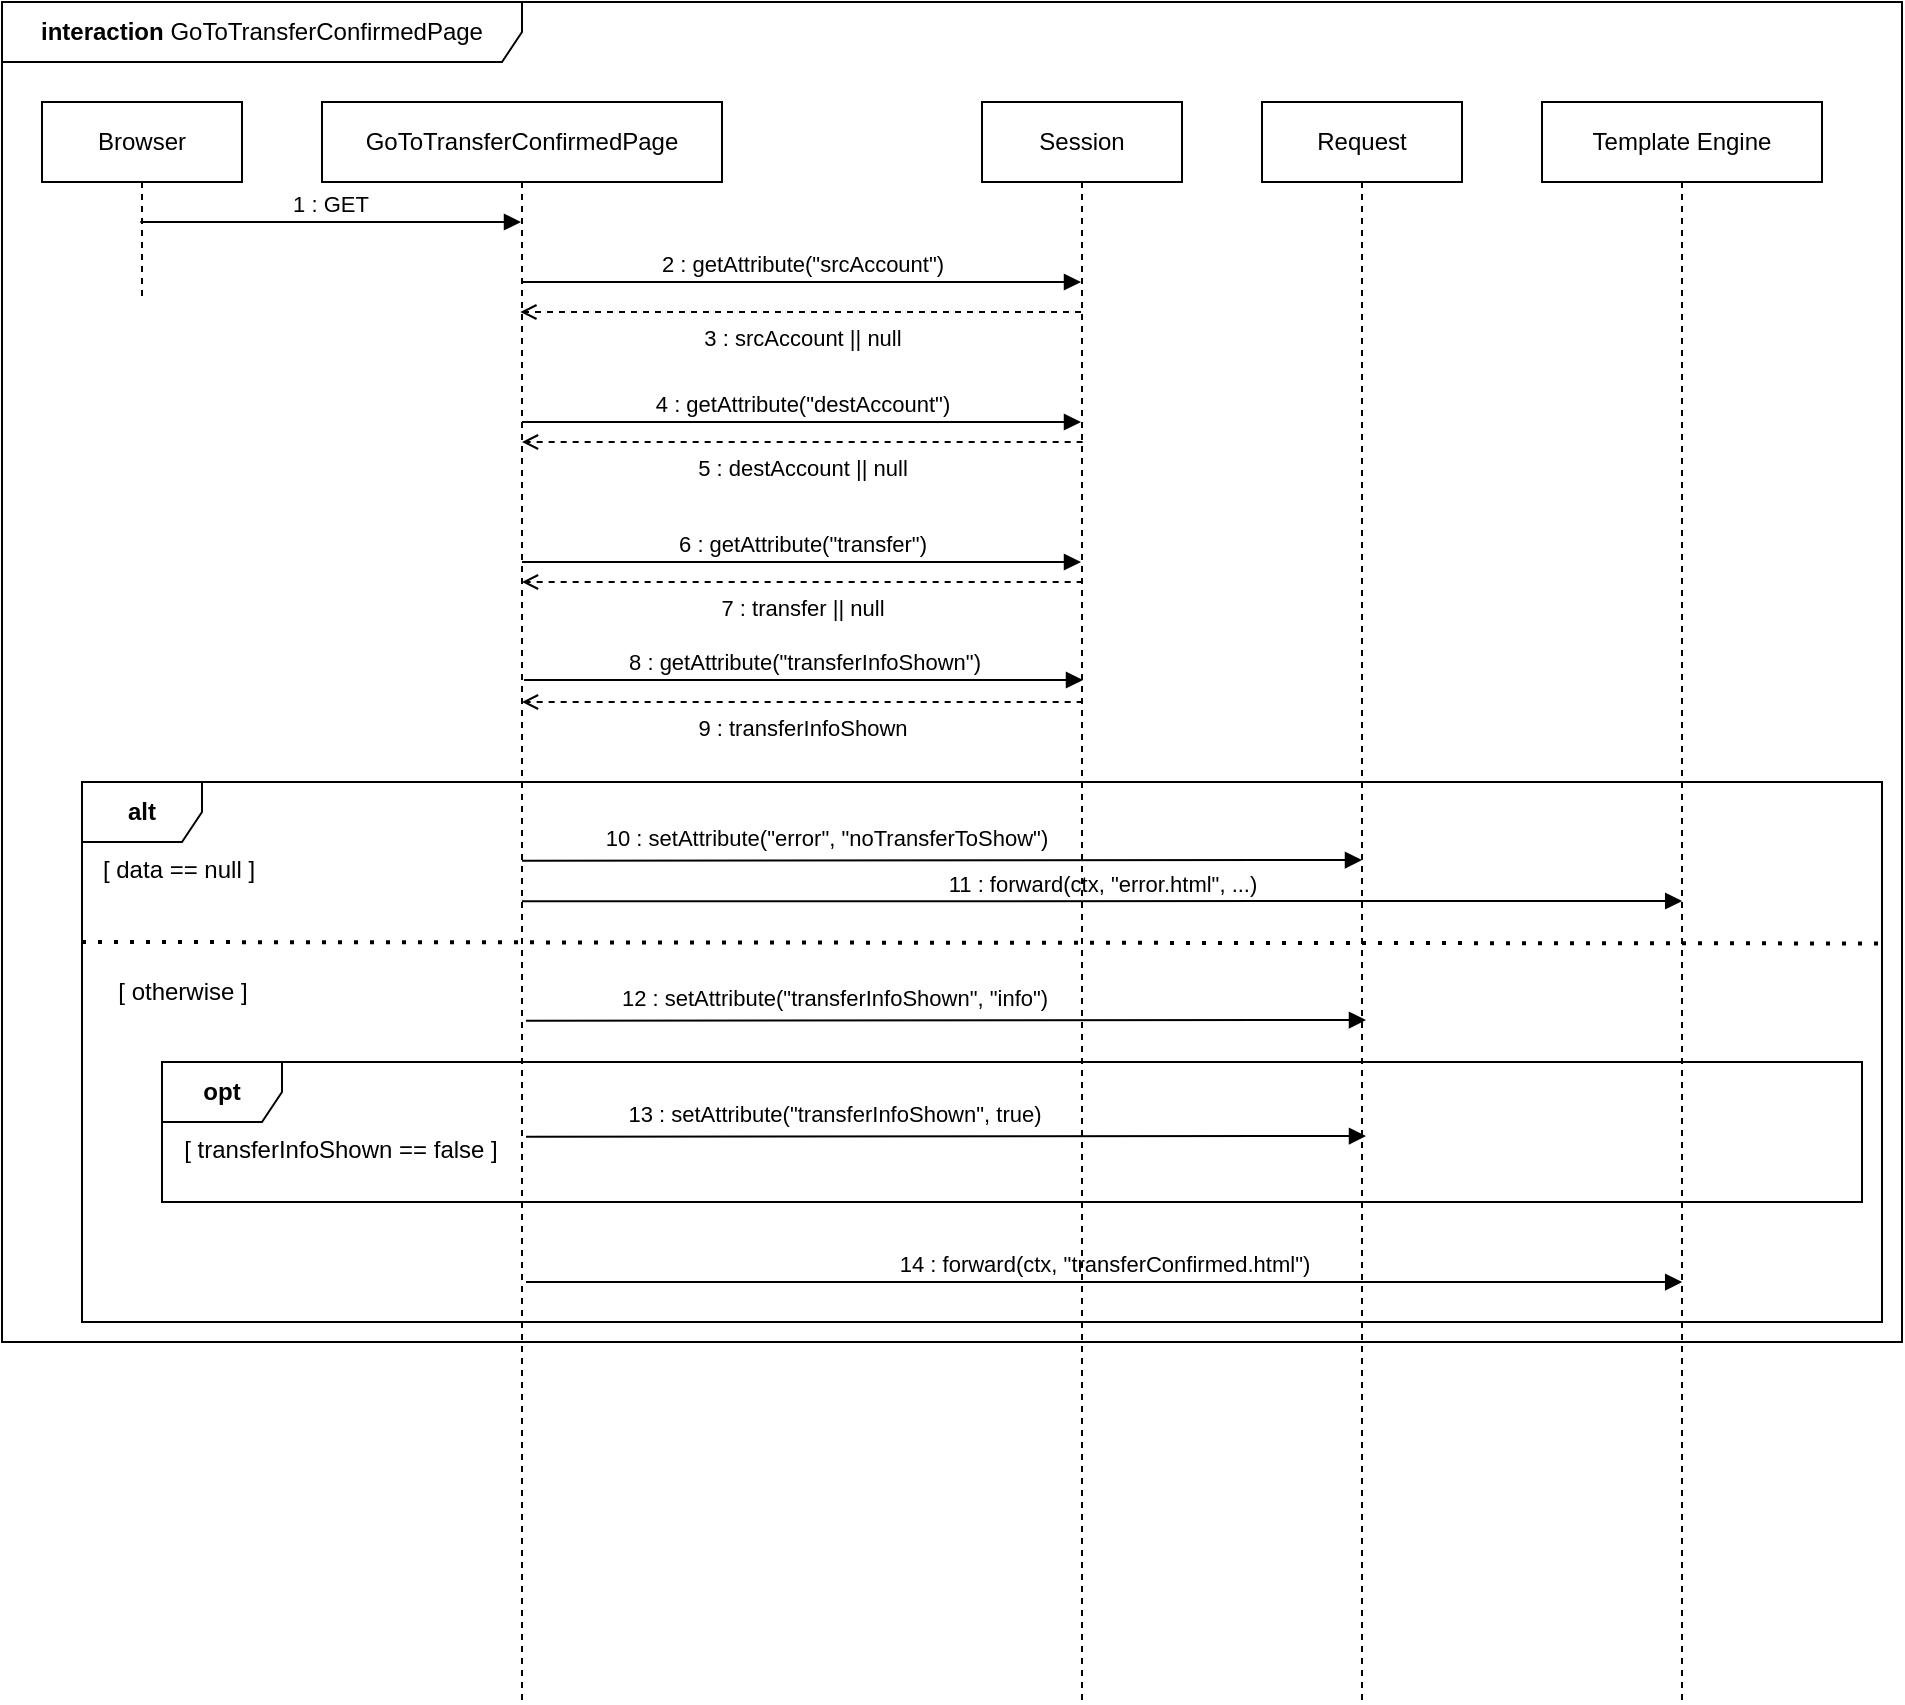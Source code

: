 <mxfile version="20.2.7" type="device"><diagram id="MGBH9KJMYsAw-NpBJlKy" name="Pagina-1"><mxGraphModel dx="1736" dy="918" grid="1" gridSize="10" guides="1" tooltips="1" connect="1" arrows="1" fold="1" page="1" pageScale="1" pageWidth="827" pageHeight="1169" math="0" shadow="0"><root><mxCell id="0"/><mxCell id="1" parent="0"/><mxCell id="Saegmi9vcP_WkpNnHRly-124" value="&lt;b&gt;interaction &lt;/b&gt;GoToTransferConfirmedPage" style="shape=umlFrame;whiteSpace=wrap;html=1;width=260;height=30;" vertex="1" parent="1"><mxGeometry x="40" y="40" width="950" height="670" as="geometry"/></mxCell><mxCell id="Saegmi9vcP_WkpNnHRly-125" value="Browser" style="shape=umlLifeline;perimeter=lifelinePerimeter;whiteSpace=wrap;html=1;container=1;collapsible=0;recursiveResize=0;outlineConnect=0;" vertex="1" parent="1"><mxGeometry x="60" y="90" width="100" height="100" as="geometry"/></mxCell><mxCell id="Saegmi9vcP_WkpNnHRly-126" value="GoToTransferConfirmedPage" style="shape=umlLifeline;perimeter=lifelinePerimeter;whiteSpace=wrap;html=1;container=1;collapsible=0;recursiveResize=0;outlineConnect=0;" vertex="1" parent="1"><mxGeometry x="200" y="90" width="200" height="800" as="geometry"/></mxCell><mxCell id="Saegmi9vcP_WkpNnHRly-131" value="2 : getAttribute(&quot;srcAccount&quot;)" style="html=1;verticalAlign=bottom;labelBackgroundColor=none;endArrow=block;endFill=1;rounded=0;" edge="1" parent="Saegmi9vcP_WkpNnHRly-126" target="Saegmi9vcP_WkpNnHRly-128"><mxGeometry width="160" relative="1" as="geometry"><mxPoint x="100" y="90" as="sourcePoint"/><mxPoint x="260" y="90" as="targetPoint"/></mxGeometry></mxCell><mxCell id="Saegmi9vcP_WkpNnHRly-127" value="1 : GET" style="html=1;verticalAlign=bottom;labelBackgroundColor=none;endArrow=block;endFill=1;rounded=0;" edge="1" parent="1"><mxGeometry width="160" relative="1" as="geometry"><mxPoint x="109.167" y="150" as="sourcePoint"/><mxPoint x="299.5" y="150" as="targetPoint"/></mxGeometry></mxCell><mxCell id="Saegmi9vcP_WkpNnHRly-128" value="Session" style="shape=umlLifeline;perimeter=lifelinePerimeter;whiteSpace=wrap;html=1;container=1;collapsible=0;recursiveResize=0;outlineConnect=0;" vertex="1" parent="1"><mxGeometry x="530" y="90" width="100" height="800" as="geometry"/></mxCell><mxCell id="Saegmi9vcP_WkpNnHRly-133" value="4 : getAttribute(&quot;destAccount&quot;)" style="html=1;verticalAlign=bottom;labelBackgroundColor=none;endArrow=block;endFill=1;rounded=0;" edge="1" parent="Saegmi9vcP_WkpNnHRly-128"><mxGeometry width="160" relative="1" as="geometry"><mxPoint x="-230" y="160" as="sourcePoint"/><mxPoint x="49.5" y="160" as="targetPoint"/></mxGeometry></mxCell><mxCell id="Saegmi9vcP_WkpNnHRly-136" value="7 : transfer || null" style="html=1;verticalAlign=top;labelBackgroundColor=none;endArrow=open;endFill=0;dashed=1;rounded=0;" edge="1" parent="Saegmi9vcP_WkpNnHRly-128"><mxGeometry width="160" relative="1" as="geometry"><mxPoint x="50.33" y="240" as="sourcePoint"/><mxPoint x="-230.003" y="240" as="targetPoint"/></mxGeometry></mxCell><mxCell id="Saegmi9vcP_WkpNnHRly-129" value="Request" style="shape=umlLifeline;perimeter=lifelinePerimeter;whiteSpace=wrap;html=1;container=1;collapsible=0;recursiveResize=0;outlineConnect=0;" vertex="1" parent="1"><mxGeometry x="670" y="90" width="100" height="800" as="geometry"/></mxCell><mxCell id="Saegmi9vcP_WkpNnHRly-130" value="Template Engine" style="shape=umlLifeline;perimeter=lifelinePerimeter;whiteSpace=wrap;html=1;container=1;collapsible=0;recursiveResize=0;outlineConnect=0;" vertex="1" parent="1"><mxGeometry x="810" y="90" width="140" height="800" as="geometry"/></mxCell><mxCell id="Saegmi9vcP_WkpNnHRly-132" value="3 : srcAccount || null" style="html=1;verticalAlign=top;labelBackgroundColor=none;endArrow=open;endFill=0;dashed=1;rounded=0;" edge="1" parent="1"><mxGeometry width="160" relative="1" as="geometry"><mxPoint x="579.5" y="195" as="sourcePoint"/><mxPoint x="299.167" y="195" as="targetPoint"/></mxGeometry></mxCell><mxCell id="Saegmi9vcP_WkpNnHRly-134" value="5 : destAccount || null" style="html=1;verticalAlign=top;labelBackgroundColor=none;endArrow=open;endFill=0;dashed=1;rounded=0;" edge="1" parent="1"><mxGeometry width="160" relative="1" as="geometry"><mxPoint x="580.33" y="260" as="sourcePoint"/><mxPoint x="299.997" y="260" as="targetPoint"/></mxGeometry></mxCell><mxCell id="Saegmi9vcP_WkpNnHRly-135" value="6 : getAttribute(&quot;transfer&quot;)" style="html=1;verticalAlign=bottom;labelBackgroundColor=none;endArrow=block;endFill=1;rounded=0;" edge="1" parent="1"><mxGeometry width="160" relative="1" as="geometry"><mxPoint x="300" y="320" as="sourcePoint"/><mxPoint x="579.5" y="320" as="targetPoint"/></mxGeometry></mxCell><mxCell id="Saegmi9vcP_WkpNnHRly-137" value="8 : getAttribute(&quot;transferInfoShown&quot;)" style="html=1;verticalAlign=bottom;labelBackgroundColor=none;endArrow=block;endFill=1;rounded=0;" edge="1" parent="1"><mxGeometry width="160" relative="1" as="geometry"><mxPoint x="301" y="379" as="sourcePoint"/><mxPoint x="580.5" y="379" as="targetPoint"/></mxGeometry></mxCell><mxCell id="Saegmi9vcP_WkpNnHRly-138" value="9 : transferInfoShown" style="html=1;verticalAlign=top;labelBackgroundColor=none;endArrow=open;endFill=0;dashed=1;rounded=0;" edge="1" parent="1"><mxGeometry width="160" relative="1" as="geometry"><mxPoint x="580.33" y="390" as="sourcePoint"/><mxPoint x="299.997" y="390" as="targetPoint"/></mxGeometry></mxCell><mxCell id="Saegmi9vcP_WkpNnHRly-139" value="&lt;b&gt;alt&lt;/b&gt;" style="shape=umlFrame;whiteSpace=wrap;html=1;" vertex="1" parent="1"><mxGeometry x="80" y="430" width="900" height="270" as="geometry"/></mxCell><mxCell id="Saegmi9vcP_WkpNnHRly-140" value="[ data == null ]" style="text;html=1;align=center;verticalAlign=middle;resizable=0;points=[];autosize=1;strokeColor=none;fillColor=none;" vertex="1" parent="1"><mxGeometry x="78" y="459" width="100" height="30" as="geometry"/></mxCell><mxCell id="Saegmi9vcP_WkpNnHRly-141" value="" style="html=1;verticalAlign=bottom;labelBackgroundColor=none;endArrow=block;endFill=1;rounded=0;" edge="1" parent="1"><mxGeometry width="160" relative="1" as="geometry"><mxPoint x="300" y="469.33" as="sourcePoint"/><mxPoint x="720" y="469" as="targetPoint"/></mxGeometry></mxCell><mxCell id="Saegmi9vcP_WkpNnHRly-142" value="10 : setAttribute(&quot;error&quot;, &quot;noTransferToShow&quot;)" style="edgeLabel;html=1;align=center;verticalAlign=middle;resizable=0;points=[];" vertex="1" connectable="0" parent="Saegmi9vcP_WkpNnHRly-141"><mxGeometry x="-0.294" y="-3" relative="1" as="geometry"><mxPoint x="3" y="-14" as="offset"/></mxGeometry></mxCell><mxCell id="Saegmi9vcP_WkpNnHRly-143" value="11 : forward(ctx, &quot;error.html&quot;, ...)" style="html=1;verticalAlign=bottom;labelBackgroundColor=none;endArrow=block;endFill=1;rounded=0;entryX=0.889;entryY=0.125;entryDx=0;entryDy=0;entryPerimeter=0;" edge="1" parent="1"><mxGeometry width="160" relative="1" as="geometry"><mxPoint x="300" y="489.67" as="sourcePoint"/><mxPoint x="880.1" y="489.5" as="targetPoint"/></mxGeometry></mxCell><mxCell id="Saegmi9vcP_WkpNnHRly-145" value="" style="endArrow=none;dashed=1;html=1;dashPattern=1 3;strokeWidth=2;rounded=0;entryX=1.002;entryY=0.299;entryDx=0;entryDy=0;entryPerimeter=0;" edge="1" parent="1" target="Saegmi9vcP_WkpNnHRly-139"><mxGeometry width="50" height="50" relative="1" as="geometry"><mxPoint x="80" y="510" as="sourcePoint"/><mxPoint x="610" y="580" as="targetPoint"/></mxGeometry></mxCell><mxCell id="Saegmi9vcP_WkpNnHRly-146" value="[ otherwise ]" style="text;html=1;align=center;verticalAlign=middle;resizable=0;points=[];autosize=1;strokeColor=none;fillColor=none;" vertex="1" parent="1"><mxGeometry x="85" y="520" width="90" height="30" as="geometry"/></mxCell><mxCell id="Saegmi9vcP_WkpNnHRly-147" value="" style="html=1;verticalAlign=bottom;labelBackgroundColor=none;endArrow=block;endFill=1;rounded=0;" edge="1" parent="1"><mxGeometry width="160" relative="1" as="geometry"><mxPoint x="302" y="549.33" as="sourcePoint"/><mxPoint x="722" y="549" as="targetPoint"/></mxGeometry></mxCell><mxCell id="Saegmi9vcP_WkpNnHRly-148" value="12 : setAttribute(&quot;transferInfoShown&quot;, &quot;info&quot;)" style="edgeLabel;html=1;align=center;verticalAlign=middle;resizable=0;points=[];" vertex="1" connectable="0" parent="Saegmi9vcP_WkpNnHRly-147"><mxGeometry x="-0.294" y="-3" relative="1" as="geometry"><mxPoint x="5" y="-14" as="offset"/></mxGeometry></mxCell><mxCell id="Saegmi9vcP_WkpNnHRly-149" value="&lt;b&gt;opt&lt;/b&gt;" style="shape=umlFrame;whiteSpace=wrap;html=1;" vertex="1" parent="1"><mxGeometry x="120" y="570" width="850" height="70" as="geometry"/></mxCell><mxCell id="Saegmi9vcP_WkpNnHRly-150" value="[ transferInfoShown == false ]" style="text;html=1;align=center;verticalAlign=middle;resizable=0;points=[];autosize=1;strokeColor=none;fillColor=none;" vertex="1" parent="1"><mxGeometry x="119" y="599" width="180" height="30" as="geometry"/></mxCell><mxCell id="Saegmi9vcP_WkpNnHRly-151" value="" style="html=1;verticalAlign=bottom;labelBackgroundColor=none;endArrow=block;endFill=1;rounded=0;" edge="1" parent="1"><mxGeometry width="160" relative="1" as="geometry"><mxPoint x="302" y="607.33" as="sourcePoint"/><mxPoint x="722" y="607" as="targetPoint"/></mxGeometry></mxCell><mxCell id="Saegmi9vcP_WkpNnHRly-152" value="13 : setAttribute(&quot;transferInfoShown&quot;, true)" style="edgeLabel;html=1;align=center;verticalAlign=middle;resizable=0;points=[];" vertex="1" connectable="0" parent="Saegmi9vcP_WkpNnHRly-151"><mxGeometry x="-0.294" y="-3" relative="1" as="geometry"><mxPoint x="5" y="-14" as="offset"/></mxGeometry></mxCell><mxCell id="Saegmi9vcP_WkpNnHRly-153" value="14 : forward(ctx, &quot;transferConfirmed.html&quot;)" style="html=1;verticalAlign=bottom;labelBackgroundColor=none;endArrow=block;endFill=1;rounded=0;entryX=0.889;entryY=0.926;entryDx=0;entryDy=0;entryPerimeter=0;" edge="1" parent="1" target="Saegmi9vcP_WkpNnHRly-139"><mxGeometry width="160" relative="1" as="geometry"><mxPoint x="302" y="680" as="sourcePoint"/><mxPoint x="462" y="680" as="targetPoint"/></mxGeometry></mxCell></root></mxGraphModel></diagram></mxfile>